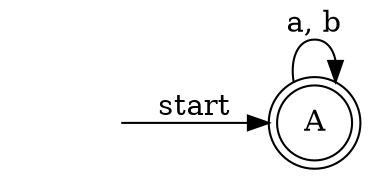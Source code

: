 digraph{
	rankdir = LR
	empty [label = "" color = white shape = none fontcolor = white style = invisible margin = 0]
	A [label = "A" shape = doublecircle]
	empty -> A [label = "start"]
	A -> A [label = "a, b"]
}
